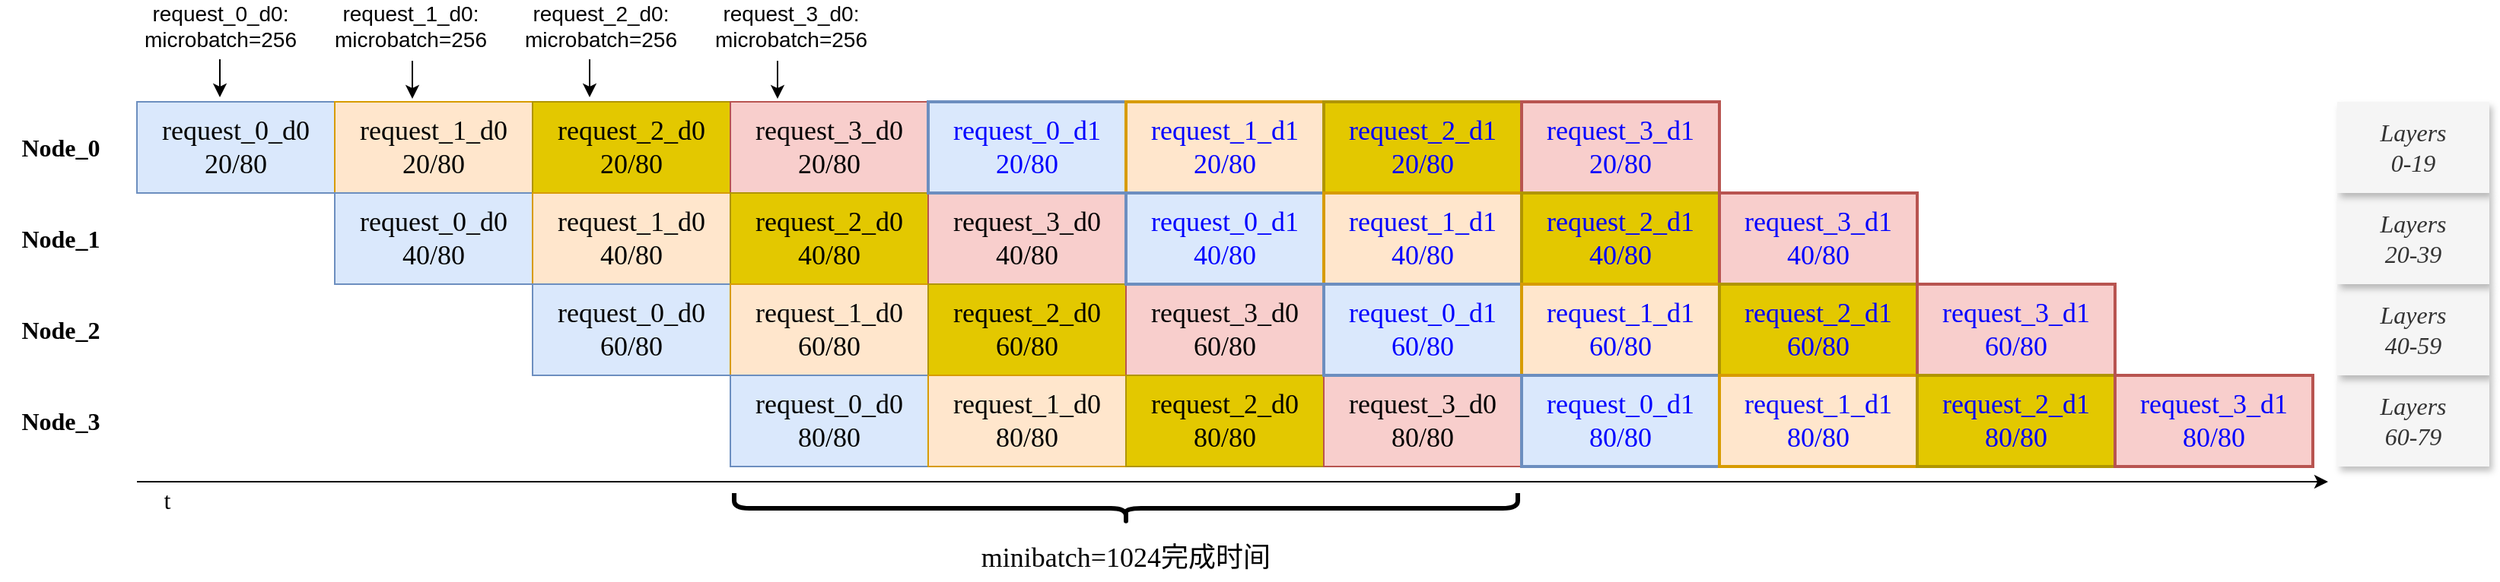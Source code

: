 <mxfile version="27.2.0">
  <diagram name="第 1 页" id="C09MD2E2f5ExPKEXglJg">
    <mxGraphModel dx="2066" dy="1209" grid="1" gridSize="10" guides="1" tooltips="1" connect="1" arrows="1" fold="1" page="1" pageScale="1" pageWidth="827" pageHeight="1169" math="0" shadow="0">
      <root>
        <mxCell id="0" />
        <mxCell id="1" parent="0" />
        <mxCell id="x5xSPJmqWj5T0jCHBnaX-17" value="" style="endArrow=classic;html=1;rounded=0;" edge="1" parent="1">
          <mxGeometry width="50" height="50" relative="1" as="geometry">
            <mxPoint x="404.5" y="317" as="sourcePoint" />
            <mxPoint x="404.5" y="342" as="targetPoint" />
          </mxGeometry>
        </mxCell>
        <mxCell id="x5xSPJmqWj5T0jCHBnaX-19" value="&lt;font style=&quot;font-size: 14px;&quot;&gt;request_0_d0:&lt;/font&gt;&lt;div&gt;&lt;font style=&quot;font-size: 14px;&quot;&gt;microbatch=256&lt;/font&gt;&lt;/div&gt;" style="text;html=1;align=center;verticalAlign=middle;whiteSpace=wrap;rounded=0;" vertex="1" parent="1">
          <mxGeometry x="340" y="280" width="130" height="30" as="geometry" />
        </mxCell>
        <mxCell id="x5xSPJmqWj5T0jCHBnaX-21" value="&lt;font style=&quot;font-size: 14px;&quot;&gt;request_1_d0:&lt;/font&gt;&lt;div&gt;&lt;font style=&quot;font-size: 14px;&quot;&gt;microbatch=256&lt;/font&gt;&lt;/div&gt;" style="text;html=1;align=center;verticalAlign=middle;whiteSpace=wrap;rounded=0;" vertex="1" parent="1">
          <mxGeometry x="465" y="280" width="130" height="30" as="geometry" />
        </mxCell>
        <mxCell id="x5xSPJmqWj5T0jCHBnaX-28" value="" style="endArrow=classic;html=1;rounded=0;" edge="1" parent="1">
          <mxGeometry width="50" height="50" relative="1" as="geometry">
            <mxPoint x="531" y="318" as="sourcePoint" />
            <mxPoint x="531" y="343" as="targetPoint" />
          </mxGeometry>
        </mxCell>
        <mxCell id="x5xSPJmqWj5T0jCHBnaX-29" value="" style="endArrow=classic;html=1;rounded=0;" edge="1" parent="1">
          <mxGeometry width="50" height="50" relative="1" as="geometry">
            <mxPoint x="647.5" y="317" as="sourcePoint" />
            <mxPoint x="647.5" y="342" as="targetPoint" />
          </mxGeometry>
        </mxCell>
        <mxCell id="x5xSPJmqWj5T0jCHBnaX-30" value="&lt;font style=&quot;font-size: 14px;&quot;&gt;request_2_d0:&lt;/font&gt;&lt;div&gt;&lt;font style=&quot;font-size: 14px;&quot;&gt;microbatch=256&lt;/font&gt;&lt;/div&gt;" style="text;html=1;align=center;verticalAlign=middle;whiteSpace=wrap;rounded=0;" vertex="1" parent="1">
          <mxGeometry x="590" y="280" width="130" height="30" as="geometry" />
        </mxCell>
        <mxCell id="x5xSPJmqWj5T0jCHBnaX-31" value="&lt;font style=&quot;font-size: 14px;&quot;&gt;request_3_d0:&lt;/font&gt;&lt;div&gt;&lt;font style=&quot;font-size: 14px;&quot;&gt;microbatch=256&lt;/font&gt;&lt;/div&gt;" style="text;html=1;align=center;verticalAlign=middle;whiteSpace=wrap;rounded=0;" vertex="1" parent="1">
          <mxGeometry x="715" y="280" width="130" height="30" as="geometry" />
        </mxCell>
        <mxCell id="x5xSPJmqWj5T0jCHBnaX-32" value="" style="endArrow=classic;html=1;rounded=0;" edge="1" parent="1">
          <mxGeometry width="50" height="50" relative="1" as="geometry">
            <mxPoint x="771" y="318" as="sourcePoint" />
            <mxPoint x="771" y="343" as="targetPoint" />
          </mxGeometry>
        </mxCell>
        <mxCell id="x5xSPJmqWj5T0jCHBnaX-49" value="&lt;font face=&quot;Tahoma&quot; style=&quot;font-size: 16px;&quot;&gt;&lt;b&gt;Node_0&lt;/b&gt;&lt;/font&gt;" style="text;html=1;align=center;verticalAlign=middle;whiteSpace=wrap;rounded=0;" vertex="1" parent="1">
          <mxGeometry x="260" y="360" width="80" height="30" as="geometry" />
        </mxCell>
        <mxCell id="x5xSPJmqWj5T0jCHBnaX-50" value="&lt;font face=&quot;Tahoma&quot; style=&quot;font-size: 16px;&quot;&gt;&lt;b&gt;Node_1&lt;/b&gt;&lt;/font&gt;" style="text;html=1;align=center;verticalAlign=middle;whiteSpace=wrap;rounded=0;" vertex="1" parent="1">
          <mxGeometry x="260" y="420" width="80" height="30" as="geometry" />
        </mxCell>
        <mxCell id="x5xSPJmqWj5T0jCHBnaX-51" value="&lt;font face=&quot;Tahoma&quot; style=&quot;font-size: 16px;&quot;&gt;&lt;b&gt;Node_2&lt;/b&gt;&lt;/font&gt;" style="text;html=1;align=center;verticalAlign=middle;whiteSpace=wrap;rounded=0;" vertex="1" parent="1">
          <mxGeometry x="260" y="480" width="80" height="30" as="geometry" />
        </mxCell>
        <mxCell id="x5xSPJmqWj5T0jCHBnaX-52" value="&lt;font face=&quot;Tahoma&quot; style=&quot;font-size: 16px;&quot;&gt;&lt;b&gt;Node_3&lt;/b&gt;&lt;/font&gt;" style="text;html=1;align=center;verticalAlign=middle;whiteSpace=wrap;rounded=0;" vertex="1" parent="1">
          <mxGeometry x="260" y="540" width="80" height="30" as="geometry" />
        </mxCell>
        <mxCell id="x5xSPJmqWj5T0jCHBnaX-53" value="" style="endArrow=classic;html=1;rounded=0;" edge="1" parent="1">
          <mxGeometry width="50" height="50" relative="1" as="geometry">
            <mxPoint x="350" y="595" as="sourcePoint" />
            <mxPoint x="1790" y="595" as="targetPoint" />
          </mxGeometry>
        </mxCell>
        <mxCell id="x5xSPJmqWj5T0jCHBnaX-54" value="&lt;font face=&quot;Tahoma&quot; style=&quot;font-size: 16px;&quot;&gt;t&lt;/font&gt;" style="text;html=1;align=center;verticalAlign=middle;whiteSpace=wrap;rounded=0;" vertex="1" parent="1">
          <mxGeometry x="360" y="592" width="20" height="30" as="geometry" />
        </mxCell>
        <mxCell id="x5xSPJmqWj5T0jCHBnaX-1" value="&lt;span&gt;request_0_d0&lt;/span&gt;&lt;div&gt;&lt;span&gt;20/80&lt;/span&gt;&lt;/div&gt;" style="rounded=0;whiteSpace=wrap;html=1;fillColor=#dae8fc;strokeColor=#6c8ebf;fontFamily=Tahoma;fontSize=18;" vertex="1" parent="1">
          <mxGeometry x="350" y="345" width="130" height="60" as="geometry" />
        </mxCell>
        <mxCell id="x5xSPJmqWj5T0jCHBnaX-2" value="&lt;span&gt;request_1_d0&lt;/span&gt;&lt;div&gt;&lt;span&gt;20/80&lt;/span&gt;&lt;/div&gt;" style="rounded=0;whiteSpace=wrap;html=1;fillColor=#ffe6cc;strokeColor=#d79b00;fontFamily=Tahoma;fontSize=18;" vertex="1" parent="1">
          <mxGeometry x="480" y="345" width="130" height="60" as="geometry" />
        </mxCell>
        <mxCell id="x5xSPJmqWj5T0jCHBnaX-3" value="&lt;span&gt;request_2_d0&lt;/span&gt;&lt;div&gt;&lt;span&gt;20/80&lt;/span&gt;&lt;/div&gt;" style="rounded=0;whiteSpace=wrap;html=1;fillColor=#e3c800;strokeColor=#B09500;fontColor=#000000;fontFamily=Tahoma;fontSize=18;" vertex="1" parent="1">
          <mxGeometry x="610" y="345" width="130" height="60" as="geometry" />
        </mxCell>
        <mxCell id="x5xSPJmqWj5T0jCHBnaX-4" value="&lt;span&gt;request_3_d0&lt;/span&gt;&lt;div&gt;&lt;span&gt;20/80&lt;/span&gt;&lt;/div&gt;" style="rounded=0;whiteSpace=wrap;html=1;fillColor=#f8cecc;strokeColor=#b85450;fontFamily=Tahoma;fontSize=18;" vertex="1" parent="1">
          <mxGeometry x="740" y="345" width="130" height="60" as="geometry" />
        </mxCell>
        <mxCell id="x5xSPJmqWj5T0jCHBnaX-5" value="&lt;span&gt;request_0_d0&lt;/span&gt;&lt;div&gt;&lt;span&gt;40/80&lt;/span&gt;&lt;/div&gt;" style="rounded=0;whiteSpace=wrap;html=1;fillColor=#dae8fc;strokeColor=#6c8ebf;fontFamily=Tahoma;fontSize=18;" vertex="1" parent="1">
          <mxGeometry x="480" y="405" width="130" height="60" as="geometry" />
        </mxCell>
        <mxCell id="x5xSPJmqWj5T0jCHBnaX-6" value="&lt;span&gt;request_1&lt;/span&gt;&lt;span&gt;_d0&lt;/span&gt;&lt;div&gt;&lt;span&gt;40/80&lt;/span&gt;&lt;/div&gt;" style="rounded=0;whiteSpace=wrap;html=1;fillColor=#ffe6cc;strokeColor=#d79b00;fontFamily=Tahoma;fontSize=18;" vertex="1" parent="1">
          <mxGeometry x="610" y="405" width="130" height="60" as="geometry" />
        </mxCell>
        <mxCell id="x5xSPJmqWj5T0jCHBnaX-7" value="&lt;span&gt;request_2&lt;/span&gt;&lt;span&gt;_d0&lt;/span&gt;&lt;div&gt;&lt;span&gt;40/80&lt;/span&gt;&lt;/div&gt;" style="rounded=0;whiteSpace=wrap;html=1;fillColor=#e3c800;strokeColor=#B09500;fontColor=#000000;fontFamily=Tahoma;fontSize=18;" vertex="1" parent="1">
          <mxGeometry x="740" y="405" width="130" height="60" as="geometry" />
        </mxCell>
        <mxCell id="x5xSPJmqWj5T0jCHBnaX-8" value="&lt;span&gt;request_3&lt;/span&gt;&lt;span&gt;_d0&lt;/span&gt;&lt;div&gt;&lt;span&gt;40/80&lt;/span&gt;&lt;/div&gt;" style="rounded=0;whiteSpace=wrap;html=1;fillColor=#f8cecc;strokeColor=#b85450;fontFamily=Tahoma;fontSize=18;" vertex="1" parent="1">
          <mxGeometry x="870" y="405" width="130" height="60" as="geometry" />
        </mxCell>
        <mxCell id="x5xSPJmqWj5T0jCHBnaX-9" value="&lt;span&gt;request_0&lt;/span&gt;&lt;span&gt;_d0&lt;/span&gt;&lt;div&gt;&lt;span&gt;60/80&lt;/span&gt;&lt;/div&gt;" style="rounded=0;whiteSpace=wrap;html=1;fillColor=#dae8fc;strokeColor=#6c8ebf;fontFamily=Tahoma;fontSize=18;" vertex="1" parent="1">
          <mxGeometry x="610" y="465" width="130" height="60" as="geometry" />
        </mxCell>
        <mxCell id="x5xSPJmqWj5T0jCHBnaX-10" value="&lt;span&gt;request_1&lt;/span&gt;&lt;span&gt;_d0&lt;/span&gt;&lt;div&gt;&lt;span&gt;60/80&lt;/span&gt;&lt;/div&gt;" style="rounded=0;whiteSpace=wrap;html=1;fillColor=#ffe6cc;strokeColor=#d79b00;fontFamily=Tahoma;fontSize=18;" vertex="1" parent="1">
          <mxGeometry x="740" y="465" width="130" height="60" as="geometry" />
        </mxCell>
        <mxCell id="x5xSPJmqWj5T0jCHBnaX-11" value="&lt;span&gt;request_2&lt;/span&gt;&lt;span&gt;_d0&lt;/span&gt;&lt;div&gt;&lt;span&gt;60/80&lt;/span&gt;&lt;/div&gt;" style="rounded=0;whiteSpace=wrap;html=1;fillColor=#e3c800;strokeColor=#B09500;fontColor=#000000;fontFamily=Tahoma;fontSize=18;" vertex="1" parent="1">
          <mxGeometry x="870" y="465" width="130" height="60" as="geometry" />
        </mxCell>
        <mxCell id="x5xSPJmqWj5T0jCHBnaX-12" value="&lt;span&gt;request_3&lt;/span&gt;&lt;span&gt;_d0&lt;/span&gt;&lt;div&gt;&lt;span&gt;60/80&lt;/span&gt;&lt;/div&gt;" style="rounded=0;whiteSpace=wrap;html=1;fillColor=#f8cecc;strokeColor=#b85450;fontFamily=Tahoma;fontSize=18;" vertex="1" parent="1">
          <mxGeometry x="1000" y="465" width="130" height="60" as="geometry" />
        </mxCell>
        <mxCell id="x5xSPJmqWj5T0jCHBnaX-13" value="&lt;span&gt;request_0&lt;/span&gt;&lt;span&gt;_d0&lt;/span&gt;&lt;div&gt;&lt;span&gt;80/80&lt;/span&gt;&lt;/div&gt;" style="rounded=0;whiteSpace=wrap;html=1;fillColor=#dae8fc;strokeColor=#6c8ebf;fontFamily=Tahoma;fontSize=18;" vertex="1" parent="1">
          <mxGeometry x="740" y="525" width="130" height="60" as="geometry" />
        </mxCell>
        <mxCell id="x5xSPJmqWj5T0jCHBnaX-14" value="&lt;span&gt;request_1&lt;/span&gt;&lt;span&gt;_d0&lt;/span&gt;&lt;div&gt;&lt;span&gt;80/80&lt;/span&gt;&lt;/div&gt;" style="rounded=0;whiteSpace=wrap;html=1;fillColor=#ffe6cc;strokeColor=#d79b00;fontFamily=Tahoma;fontSize=18;" vertex="1" parent="1">
          <mxGeometry x="870" y="525" width="130" height="60" as="geometry" />
        </mxCell>
        <mxCell id="x5xSPJmqWj5T0jCHBnaX-15" value="&lt;span&gt;request_2&lt;/span&gt;&lt;span&gt;_d0&lt;/span&gt;&lt;div&gt;&lt;span&gt;80/80&lt;/span&gt;&lt;/div&gt;" style="rounded=0;whiteSpace=wrap;html=1;fillColor=#e3c800;strokeColor=#B09500;fontColor=#000000;fontFamily=Tahoma;fontSize=18;" vertex="1" parent="1">
          <mxGeometry x="1000" y="525" width="130" height="60" as="geometry" />
        </mxCell>
        <mxCell id="x5xSPJmqWj5T0jCHBnaX-16" value="&lt;span&gt;request_3_d0&lt;/span&gt;&lt;div&gt;&lt;span&gt;80/80&lt;/span&gt;&lt;/div&gt;" style="rounded=0;whiteSpace=wrap;html=1;fillColor=#f8cecc;strokeColor=#b85450;fontFamily=Tahoma;fontSize=18;" vertex="1" parent="1">
          <mxGeometry x="1130" y="525" width="130" height="60" as="geometry" />
        </mxCell>
        <mxCell id="x5xSPJmqWj5T0jCHBnaX-33" value="&lt;span&gt;request_0_d1&lt;/span&gt;&lt;div&gt;&lt;span&gt;20/80&lt;/span&gt;&lt;/div&gt;" style="rounded=0;whiteSpace=wrap;html=1;fillColor=#dae8fc;strokeColor=#6c8ebf;shadow=0;fillStyle=auto;strokeWidth=2;fontFamily=Tahoma;glass=0;fontColor=#0000FF;fontSize=18;" vertex="1" parent="1">
          <mxGeometry x="870" y="345" width="130" height="60" as="geometry" />
        </mxCell>
        <mxCell id="x5xSPJmqWj5T0jCHBnaX-34" value="&lt;span&gt;request_1&lt;/span&gt;&lt;span&gt;_d1&lt;/span&gt;&lt;div&gt;&lt;span&gt;20/80&lt;/span&gt;&lt;/div&gt;" style="rounded=0;whiteSpace=wrap;html=1;fillColor=#ffe6cc;strokeColor=#d79b00;shadow=0;fillStyle=auto;strokeWidth=2;fontFamily=Tahoma;fontColor=#0000FF;fontSize=18;" vertex="1" parent="1">
          <mxGeometry x="1000" y="345" width="130" height="60" as="geometry" />
        </mxCell>
        <mxCell id="x5xSPJmqWj5T0jCHBnaX-35" value="&lt;span&gt;request_2&lt;/span&gt;&lt;span&gt;_d1&lt;/span&gt;&lt;div&gt;&lt;span&gt;20/80&lt;/span&gt;&lt;/div&gt;" style="rounded=0;whiteSpace=wrap;html=1;fillColor=#e3c800;strokeColor=#B09500;shadow=0;fillStyle=auto;fontColor=#0000FF;strokeWidth=2;fontFamily=Tahoma;fontSize=18;" vertex="1" parent="1">
          <mxGeometry x="1130" y="345" width="130" height="60" as="geometry" />
        </mxCell>
        <mxCell id="x5xSPJmqWj5T0jCHBnaX-36" value="&lt;span&gt;request_3&lt;/span&gt;&lt;span&gt;_d1&lt;/span&gt;&lt;div&gt;&lt;span&gt;20/80&lt;/span&gt;&lt;/div&gt;" style="rounded=0;whiteSpace=wrap;html=1;fillColor=#f8cecc;strokeColor=#b85450;shadow=0;fillStyle=auto;strokeWidth=2;fontFamily=Tahoma;fontColor=#0000FF;fontSize=18;" vertex="1" parent="1">
          <mxGeometry x="1260" y="345" width="130" height="60" as="geometry" />
        </mxCell>
        <mxCell id="x5xSPJmqWj5T0jCHBnaX-37" value="&lt;span&gt;request_0_d1&lt;/span&gt;&lt;div&gt;&lt;span&gt;40/80&lt;/span&gt;&lt;/div&gt;" style="rounded=0;whiteSpace=wrap;html=1;fillColor=#dae8fc;strokeColor=#6c8ebf;fillStyle=auto;strokeWidth=2;fontFamily=Tahoma;fontColor=#0000FF;fontSize=18;" vertex="1" parent="1">
          <mxGeometry x="1000" y="405" width="130" height="60" as="geometry" />
        </mxCell>
        <mxCell id="x5xSPJmqWj5T0jCHBnaX-38" value="&lt;span&gt;request_1&lt;/span&gt;&lt;span&gt;_d1&lt;/span&gt;&lt;div&gt;&lt;span&gt;40/80&lt;/span&gt;&lt;/div&gt;" style="rounded=0;whiteSpace=wrap;html=1;fillColor=#ffe6cc;strokeColor=#d79b00;fillStyle=auto;strokeWidth=2;fontFamily=Tahoma;fontColor=#0000FF;fontSize=18;" vertex="1" parent="1">
          <mxGeometry x="1130" y="405" width="130" height="60" as="geometry" />
        </mxCell>
        <mxCell id="x5xSPJmqWj5T0jCHBnaX-39" value="&lt;span&gt;request_2&lt;/span&gt;&lt;span&gt;_d1&lt;/span&gt;&lt;div&gt;&lt;span&gt;40/80&lt;/span&gt;&lt;/div&gt;" style="rounded=0;whiteSpace=wrap;html=1;fillColor=#e3c800;strokeColor=#B09500;fillStyle=auto;fontColor=#0000FF;strokeWidth=2;fontFamily=Tahoma;fontSize=18;" vertex="1" parent="1">
          <mxGeometry x="1260" y="405" width="130" height="60" as="geometry" />
        </mxCell>
        <mxCell id="x5xSPJmqWj5T0jCHBnaX-40" value="&lt;span&gt;request_3&lt;/span&gt;&lt;span&gt;_d1&lt;/span&gt;&lt;div&gt;&lt;span&gt;40/80&lt;/span&gt;&lt;/div&gt;" style="rounded=0;whiteSpace=wrap;html=1;fillColor=#f8cecc;strokeColor=#b85450;fillStyle=auto;strokeWidth=2;fontFamily=Tahoma;fontColor=#0000FF;fontSize=18;" vertex="1" parent="1">
          <mxGeometry x="1390" y="405" width="130" height="60" as="geometry" />
        </mxCell>
        <mxCell id="x5xSPJmqWj5T0jCHBnaX-41" value="&lt;span&gt;request_0_d1&lt;/span&gt;&lt;div&gt;&lt;span&gt;60/80&lt;/span&gt;&lt;/div&gt;" style="rounded=0;whiteSpace=wrap;html=1;fillColor=#dae8fc;strokeColor=#6c8ebf;fillStyle=auto;strokeWidth=2;fontFamily=Tahoma;fontColor=#0000FF;fontSize=18;" vertex="1" parent="1">
          <mxGeometry x="1130" y="465" width="130" height="60" as="geometry" />
        </mxCell>
        <mxCell id="x5xSPJmqWj5T0jCHBnaX-42" value="&lt;span&gt;request_1&lt;/span&gt;&lt;span&gt;_d1&lt;/span&gt;&lt;div&gt;&lt;span&gt;60/80&lt;/span&gt;&lt;/div&gt;" style="rounded=0;whiteSpace=wrap;html=1;fillColor=#ffe6cc;strokeColor=#d79b00;fillStyle=auto;strokeWidth=2;fontFamily=Tahoma;fontColor=#0000FF;fontSize=18;" vertex="1" parent="1">
          <mxGeometry x="1260" y="465" width="130" height="60" as="geometry" />
        </mxCell>
        <mxCell id="x5xSPJmqWj5T0jCHBnaX-43" value="&lt;span&gt;request_2&lt;/span&gt;&lt;span&gt;_d1&lt;/span&gt;&lt;div&gt;&lt;span&gt;60/80&lt;/span&gt;&lt;/div&gt;" style="rounded=0;whiteSpace=wrap;html=1;fillColor=#e3c800;strokeColor=#B09500;fillStyle=auto;fontColor=#0000FF;strokeWidth=2;fontFamily=Tahoma;fontSize=18;" vertex="1" parent="1">
          <mxGeometry x="1390" y="465" width="130" height="60" as="geometry" />
        </mxCell>
        <mxCell id="x5xSPJmqWj5T0jCHBnaX-44" value="&lt;span&gt;request_3&lt;/span&gt;&lt;span&gt;_d1&lt;/span&gt;&lt;div&gt;&lt;span&gt;60/80&lt;/span&gt;&lt;/div&gt;" style="rounded=0;whiteSpace=wrap;html=1;fillColor=#f8cecc;strokeColor=#b85450;fillStyle=auto;strokeWidth=2;fontFamily=Tahoma;fontColor=#0000FF;fontSize=18;" vertex="1" parent="1">
          <mxGeometry x="1520" y="465" width="130" height="60" as="geometry" />
        </mxCell>
        <mxCell id="x5xSPJmqWj5T0jCHBnaX-45" value="&lt;span&gt;request_0_d1&lt;/span&gt;&lt;div&gt;&lt;span&gt;80/80&lt;/span&gt;&lt;/div&gt;" style="rounded=0;whiteSpace=wrap;html=1;fillColor=#dae8fc;strokeColor=#6c8ebf;strokeWidth=2;fontFamily=Tahoma;fontColor=#0000FF;fontSize=18;" vertex="1" parent="1">
          <mxGeometry x="1260" y="525" width="130" height="60" as="geometry" />
        </mxCell>
        <mxCell id="x5xSPJmqWj5T0jCHBnaX-46" value="&lt;span&gt;request_1&lt;/span&gt;&lt;span&gt;_d1&lt;/span&gt;&lt;div&gt;&lt;span&gt;80/80&lt;/span&gt;&lt;/div&gt;" style="rounded=0;whiteSpace=wrap;html=1;fillColor=#ffe6cc;strokeColor=#d79b00;strokeWidth=2;fontFamily=Tahoma;fontColor=#0000FF;fontSize=18;" vertex="1" parent="1">
          <mxGeometry x="1390" y="525" width="130" height="60" as="geometry" />
        </mxCell>
        <mxCell id="x5xSPJmqWj5T0jCHBnaX-47" value="&lt;span&gt;request_2&lt;/span&gt;&lt;span&gt;_d1&lt;/span&gt;&lt;div&gt;&lt;span&gt;80/80&lt;/span&gt;&lt;/div&gt;" style="rounded=0;whiteSpace=wrap;html=1;fillColor=#e3c800;strokeColor=#B09500;fontColor=#0000FF;strokeWidth=2;fontFamily=Tahoma;fontSize=18;" vertex="1" parent="1">
          <mxGeometry x="1520" y="525" width="130" height="60" as="geometry" />
        </mxCell>
        <mxCell id="x5xSPJmqWj5T0jCHBnaX-48" value="&lt;span&gt;request_3&lt;/span&gt;&lt;span&gt;_d1&lt;/span&gt;&lt;div&gt;&lt;span&gt;80/80&lt;/span&gt;&lt;/div&gt;" style="rounded=0;whiteSpace=wrap;html=1;fillColor=#f8cecc;strokeColor=#b85450;strokeWidth=2;fontFamily=Tahoma;fontColor=#0000FF;fontSize=18;" vertex="1" parent="1">
          <mxGeometry x="1650" y="525" width="130" height="60" as="geometry" />
        </mxCell>
        <mxCell id="x5xSPJmqWj5T0jCHBnaX-56" value="" style="shape=curlyBracket;whiteSpace=wrap;html=1;rounded=1;labelPosition=left;verticalLabelPosition=middle;align=right;verticalAlign=middle;rotation=-90;strokeWidth=3;" vertex="1" parent="1">
          <mxGeometry x="990" y="355" width="20" height="515" as="geometry" />
        </mxCell>
        <mxCell id="x5xSPJmqWj5T0jCHBnaX-57" value="&lt;font style=&quot;font-size: 18px;&quot; face=&quot;Tahoma&quot;&gt;minibatch=1024完成时间&lt;/font&gt;" style="text;html=1;align=center;verticalAlign=middle;whiteSpace=wrap;rounded=0;" vertex="1" parent="1">
          <mxGeometry x="890" y="630" width="220" height="30" as="geometry" />
        </mxCell>
        <mxCell id="x5xSPJmqWj5T0jCHBnaX-61" value="&lt;font style=&quot;font-size: 16px;&quot; face=&quot;Tahoma&quot;&gt;&lt;i&gt;Layers&lt;/i&gt;&lt;/font&gt;&lt;div&gt;&lt;font style=&quot;font-size: 16px;&quot; face=&quot;Tahoma&quot;&gt;&lt;i&gt;60-79&lt;/i&gt;&lt;/font&gt;&lt;/div&gt;" style="rounded=0;whiteSpace=wrap;html=1;fillColor=#f5f5f5;fontColor=#333333;strokeColor=none;shadow=1;" vertex="1" parent="1">
          <mxGeometry x="1796" y="525" width="100" height="60" as="geometry" />
        </mxCell>
        <mxCell id="x5xSPJmqWj5T0jCHBnaX-62" value="&lt;font style=&quot;font-size: 16px;&quot; face=&quot;Tahoma&quot;&gt;&lt;i&gt;Layers&lt;/i&gt;&lt;/font&gt;&lt;div&gt;&lt;font style=&quot;font-size: 16px;&quot; face=&quot;Tahoma&quot;&gt;&lt;i&gt;40-59&lt;/i&gt;&lt;/font&gt;&lt;/div&gt;" style="rounded=0;whiteSpace=wrap;html=1;fillColor=#f5f5f5;fontColor=#333333;strokeColor=none;shadow=1;" vertex="1" parent="1">
          <mxGeometry x="1796" y="465" width="100" height="60" as="geometry" />
        </mxCell>
        <mxCell id="x5xSPJmqWj5T0jCHBnaX-63" value="&lt;font style=&quot;font-size: 16px;&quot; face=&quot;Tahoma&quot;&gt;&lt;i&gt;Layers&lt;/i&gt;&lt;/font&gt;&lt;div&gt;&lt;font style=&quot;font-size: 16px;&quot; face=&quot;Tahoma&quot;&gt;&lt;i&gt;20-39&lt;/i&gt;&lt;/font&gt;&lt;/div&gt;" style="rounded=0;whiteSpace=wrap;html=1;fillColor=#f5f5f5;fontColor=#333333;strokeColor=none;shadow=1;" vertex="1" parent="1">
          <mxGeometry x="1796" y="405" width="100" height="60" as="geometry" />
        </mxCell>
        <mxCell id="x5xSPJmqWj5T0jCHBnaX-64" value="&lt;font face=&quot;Tahoma&quot; style=&quot;font-size: 16px;&quot;&gt;&lt;i&gt;Layers&lt;/i&gt;&lt;/font&gt;&lt;div&gt;&lt;font face=&quot;Tahoma&quot; style=&quot;font-size: 16px;&quot;&gt;&lt;i&gt;0-19&lt;/i&gt;&lt;/font&gt;&lt;/div&gt;" style="rounded=0;whiteSpace=wrap;html=1;fillColor=#f5f5f5;fontColor=#333333;strokeColor=none;shadow=1;" vertex="1" parent="1">
          <mxGeometry x="1796" y="345" width="100" height="60" as="geometry" />
        </mxCell>
      </root>
    </mxGraphModel>
  </diagram>
</mxfile>

